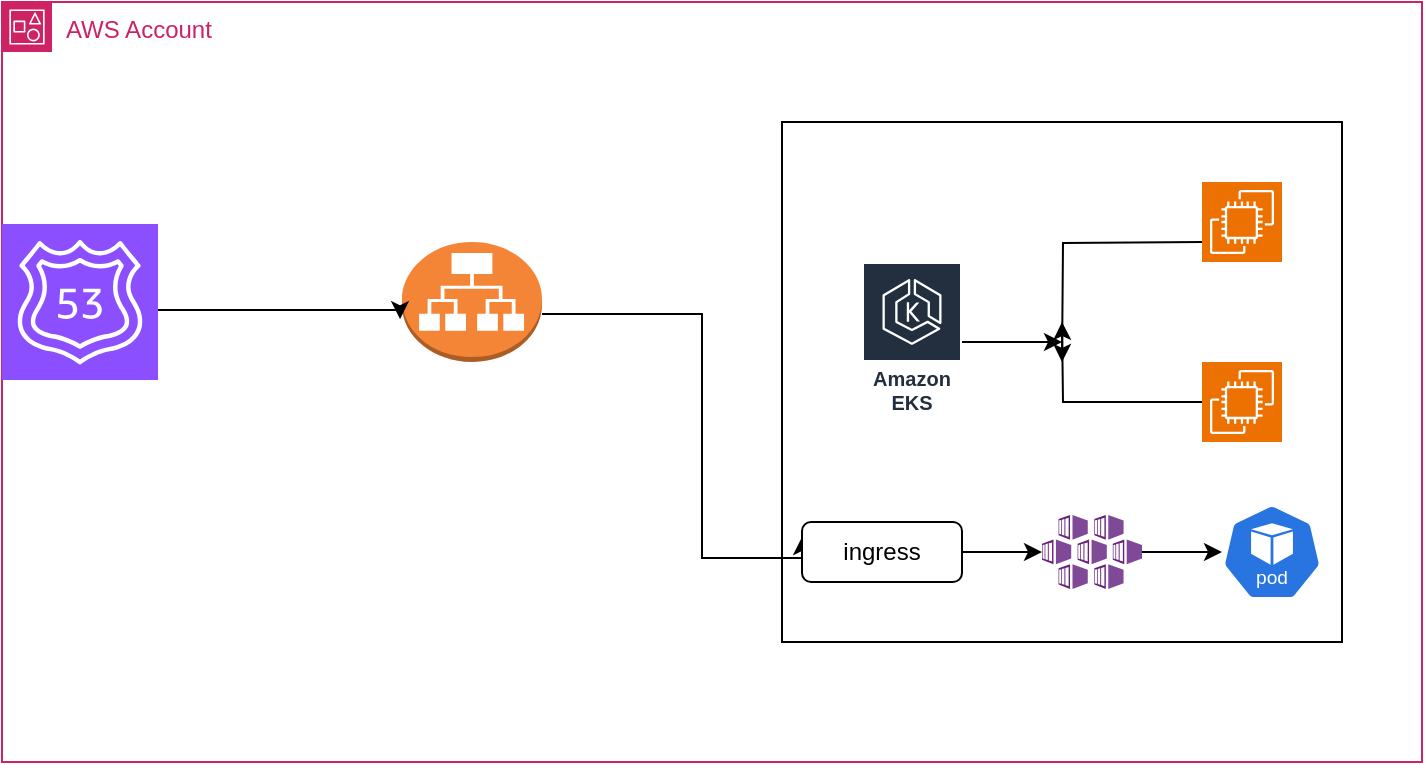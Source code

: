 <mxfile version="24.9.0">
  <diagram name="Page-1" id="TbQEECOXGb5liN-s7vVo">
    <mxGraphModel dx="521" dy="557" grid="1" gridSize="10" guides="1" tooltips="1" connect="1" arrows="1" fold="1" page="1" pageScale="1" pageWidth="850" pageHeight="1100" math="0" shadow="0">
      <root>
        <mxCell id="0" />
        <mxCell id="1" parent="0" />
        <mxCell id="m-9XYyMyMiZHmff8bBBt-1" value="AWS Account" style="points=[[0,0],[0.25,0],[0.5,0],[0.75,0],[1,0],[1,0.25],[1,0.5],[1,0.75],[1,1],[0.75,1],[0.5,1],[0.25,1],[0,1],[0,0.75],[0,0.5],[0,0.25]];outlineConnect=0;gradientColor=none;html=1;whiteSpace=wrap;fontSize=12;fontStyle=0;container=1;pointerEvents=0;collapsible=0;recursiveResize=0;shape=mxgraph.aws4.group;grIcon=mxgraph.aws4.group_account;strokeColor=#CD2264;fillColor=none;verticalAlign=top;align=left;spacingLeft=30;fontColor=#CD2264;dashed=0;" vertex="1" parent="1">
          <mxGeometry x="100" y="100" width="710" height="380" as="geometry" />
        </mxCell>
        <mxCell id="m-9XYyMyMiZHmff8bBBt-2" value="" style="rounded=0;whiteSpace=wrap;html=1;" vertex="1" parent="m-9XYyMyMiZHmff8bBBt-1">
          <mxGeometry x="390" y="60" width="280" height="260" as="geometry" />
        </mxCell>
        <mxCell id="m-9XYyMyMiZHmff8bBBt-27" style="edgeStyle=orthogonalEdgeStyle;rounded=0;orthogonalLoop=1;jettySize=auto;html=1;" edge="1" parent="m-9XYyMyMiZHmff8bBBt-1" source="m-9XYyMyMiZHmff8bBBt-3">
          <mxGeometry relative="1" as="geometry">
            <mxPoint x="530" y="170" as="targetPoint" />
          </mxGeometry>
        </mxCell>
        <mxCell id="m-9XYyMyMiZHmff8bBBt-3" value="Amazon EKS" style="sketch=0;outlineConnect=0;fontColor=#232F3E;gradientColor=none;strokeColor=#ffffff;fillColor=#232F3E;dashed=0;verticalLabelPosition=middle;verticalAlign=bottom;align=center;html=1;whiteSpace=wrap;fontSize=10;fontStyle=1;spacing=3;shape=mxgraph.aws4.productIcon;prIcon=mxgraph.aws4.eks;" vertex="1" parent="m-9XYyMyMiZHmff8bBBt-1">
          <mxGeometry x="430" y="130" width="50" height="80" as="geometry" />
        </mxCell>
        <mxCell id="m-9XYyMyMiZHmff8bBBt-15" style="edgeStyle=orthogonalEdgeStyle;rounded=0;orthogonalLoop=1;jettySize=auto;html=1;" edge="1" parent="m-9XYyMyMiZHmff8bBBt-1" source="m-9XYyMyMiZHmff8bBBt-4">
          <mxGeometry relative="1" as="geometry">
            <mxPoint x="530" y="160" as="targetPoint" />
          </mxGeometry>
        </mxCell>
        <mxCell id="m-9XYyMyMiZHmff8bBBt-4" value="" style="sketch=0;points=[[0,0,0],[0.25,0,0],[0.5,0,0],[0.75,0,0],[1,0,0],[0,1,0],[0.25,1,0],[0.5,1,0],[0.75,1,0],[1,1,0],[0,0.25,0],[0,0.5,0],[0,0.75,0],[1,0.25,0],[1,0.5,0],[1,0.75,0]];outlineConnect=0;fontColor=#232F3E;fillColor=#ED7100;strokeColor=#ffffff;dashed=0;verticalLabelPosition=bottom;verticalAlign=top;align=center;html=1;fontSize=12;fontStyle=0;aspect=fixed;shape=mxgraph.aws4.resourceIcon;resIcon=mxgraph.aws4.ec2;" vertex="1" parent="m-9XYyMyMiZHmff8bBBt-1">
          <mxGeometry x="600" y="180" width="40" height="40" as="geometry" />
        </mxCell>
        <mxCell id="m-9XYyMyMiZHmff8bBBt-16" style="edgeStyle=orthogonalEdgeStyle;rounded=0;orthogonalLoop=1;jettySize=auto;html=1;" edge="1" parent="m-9XYyMyMiZHmff8bBBt-1">
          <mxGeometry relative="1" as="geometry">
            <mxPoint x="530" y="180" as="targetPoint" />
            <mxPoint x="600" y="120" as="sourcePoint" />
          </mxGeometry>
        </mxCell>
        <mxCell id="m-9XYyMyMiZHmff8bBBt-5" value="" style="sketch=0;points=[[0,0,0],[0.25,0,0],[0.5,0,0],[0.75,0,0],[1,0,0],[0,1,0],[0.25,1,0],[0.5,1,0],[0.75,1,0],[1,1,0],[0,0.25,0],[0,0.5,0],[0,0.75,0],[1,0.25,0],[1,0.5,0],[1,0.75,0]];outlineConnect=0;fontColor=#232F3E;fillColor=#ED7100;strokeColor=#ffffff;dashed=0;verticalLabelPosition=bottom;verticalAlign=top;align=center;html=1;fontSize=12;fontStyle=0;aspect=fixed;shape=mxgraph.aws4.resourceIcon;resIcon=mxgraph.aws4.ec2;" vertex="1" parent="m-9XYyMyMiZHmff8bBBt-1">
          <mxGeometry x="600" y="90" width="40" height="40" as="geometry" />
        </mxCell>
        <mxCell id="m-9XYyMyMiZHmff8bBBt-24" style="edgeStyle=orthogonalEdgeStyle;rounded=0;orthogonalLoop=1;jettySize=auto;html=1;entryX=0;entryY=0.25;entryDx=0;entryDy=0;" edge="1" parent="m-9XYyMyMiZHmff8bBBt-1" source="m-9XYyMyMiZHmff8bBBt-21" target="m-9XYyMyMiZHmff8bBBt-25">
          <mxGeometry relative="1" as="geometry">
            <Array as="points">
              <mxPoint x="350" y="156" />
              <mxPoint x="350" y="278" />
            </Array>
          </mxGeometry>
        </mxCell>
        <mxCell id="m-9XYyMyMiZHmff8bBBt-21" value="" style="outlineConnect=0;dashed=0;verticalLabelPosition=bottom;verticalAlign=top;align=center;html=1;shape=mxgraph.aws3.application_load_balancer;fillColor=#F58536;gradientColor=none;" vertex="1" parent="m-9XYyMyMiZHmff8bBBt-1">
          <mxGeometry x="200" y="120" width="70" height="60" as="geometry" />
        </mxCell>
        <mxCell id="m-9XYyMyMiZHmff8bBBt-22" value="" style="sketch=0;points=[[0,0,0],[0.25,0,0],[0.5,0,0],[0.75,0,0],[1,0,0],[0,1,0],[0.25,1,0],[0.5,1,0],[0.75,1,0],[1,1,0],[0,0.25,0],[0,0.5,0],[0,0.75,0],[1,0.25,0],[1,0.5,0],[1,0.75,0]];outlineConnect=0;fontColor=#232F3E;fillColor=#8C4FFF;strokeColor=#ffffff;dashed=0;verticalLabelPosition=bottom;verticalAlign=top;align=center;html=1;fontSize=12;fontStyle=0;aspect=fixed;shape=mxgraph.aws4.resourceIcon;resIcon=mxgraph.aws4.route_53;" vertex="1" parent="m-9XYyMyMiZHmff8bBBt-1">
          <mxGeometry y="111" width="78" height="78" as="geometry" />
        </mxCell>
        <mxCell id="m-9XYyMyMiZHmff8bBBt-23" style="edgeStyle=orthogonalEdgeStyle;rounded=0;orthogonalLoop=1;jettySize=auto;html=1;entryX=-0.014;entryY=0.643;entryDx=0;entryDy=0;entryPerimeter=0;" edge="1" parent="m-9XYyMyMiZHmff8bBBt-1" source="m-9XYyMyMiZHmff8bBBt-22" target="m-9XYyMyMiZHmff8bBBt-21">
          <mxGeometry relative="1" as="geometry">
            <mxPoint x="190" y="153" as="targetPoint" />
            <Array as="points">
              <mxPoint x="199" y="154" />
            </Array>
          </mxGeometry>
        </mxCell>
        <mxCell id="m-9XYyMyMiZHmff8bBBt-29" value="" style="edgeStyle=orthogonalEdgeStyle;rounded=0;orthogonalLoop=1;jettySize=auto;html=1;" edge="1" parent="m-9XYyMyMiZHmff8bBBt-1" source="m-9XYyMyMiZHmff8bBBt-25" target="m-9XYyMyMiZHmff8bBBt-28">
          <mxGeometry relative="1" as="geometry" />
        </mxCell>
        <mxCell id="m-9XYyMyMiZHmff8bBBt-25" value="ingress" style="rounded=1;whiteSpace=wrap;html=1;" vertex="1" parent="m-9XYyMyMiZHmff8bBBt-1">
          <mxGeometry x="400" y="260" width="80" height="30" as="geometry" />
        </mxCell>
        <mxCell id="m-9XYyMyMiZHmff8bBBt-26" value="" style="aspect=fixed;sketch=0;html=1;dashed=0;whitespace=wrap;verticalLabelPosition=bottom;verticalAlign=top;fillColor=#2875E2;strokeColor=#ffffff;points=[[0.005,0.63,0],[0.1,0.2,0],[0.9,0.2,0],[0.5,0,0],[0.995,0.63,0],[0.72,0.99,0],[0.5,1,0],[0.28,0.99,0]];shape=mxgraph.kubernetes.icon2;kubernetesLabel=1;prIcon=pod" vertex="1" parent="m-9XYyMyMiZHmff8bBBt-1">
          <mxGeometry x="610" y="251" width="50" height="48" as="geometry" />
        </mxCell>
        <mxCell id="m-9XYyMyMiZHmff8bBBt-30" value="" style="edgeStyle=orthogonalEdgeStyle;rounded=0;orthogonalLoop=1;jettySize=auto;html=1;" edge="1" parent="m-9XYyMyMiZHmff8bBBt-1" source="m-9XYyMyMiZHmff8bBBt-28" target="m-9XYyMyMiZHmff8bBBt-26">
          <mxGeometry relative="1" as="geometry" />
        </mxCell>
        <mxCell id="m-9XYyMyMiZHmff8bBBt-28" value="" style="image;sketch=0;aspect=fixed;html=1;points=[];align=center;fontSize=12;image=img/lib/mscae/Kubernetes_Services.svg;" vertex="1" parent="m-9XYyMyMiZHmff8bBBt-1">
          <mxGeometry x="520" y="256.5" width="50" height="37" as="geometry" />
        </mxCell>
      </root>
    </mxGraphModel>
  </diagram>
</mxfile>
